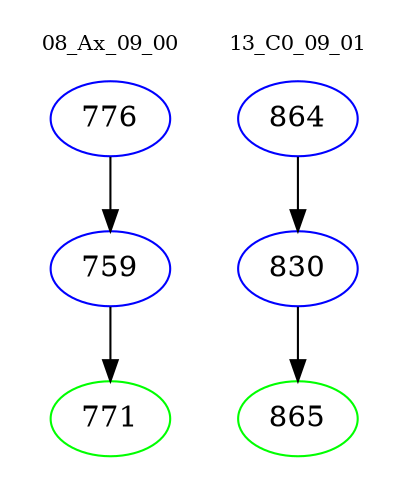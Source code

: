 digraph{
subgraph cluster_0 {
color = white
label = "08_Ax_09_00";
fontsize=10;
T0_776 [label="776", color="blue"]
T0_776 -> T0_759 [color="black"]
T0_759 [label="759", color="blue"]
T0_759 -> T0_771 [color="black"]
T0_771 [label="771", color="green"]
}
subgraph cluster_1 {
color = white
label = "13_C0_09_01";
fontsize=10;
T1_864 [label="864", color="blue"]
T1_864 -> T1_830 [color="black"]
T1_830 [label="830", color="blue"]
T1_830 -> T1_865 [color="black"]
T1_865 [label="865", color="green"]
}
}
